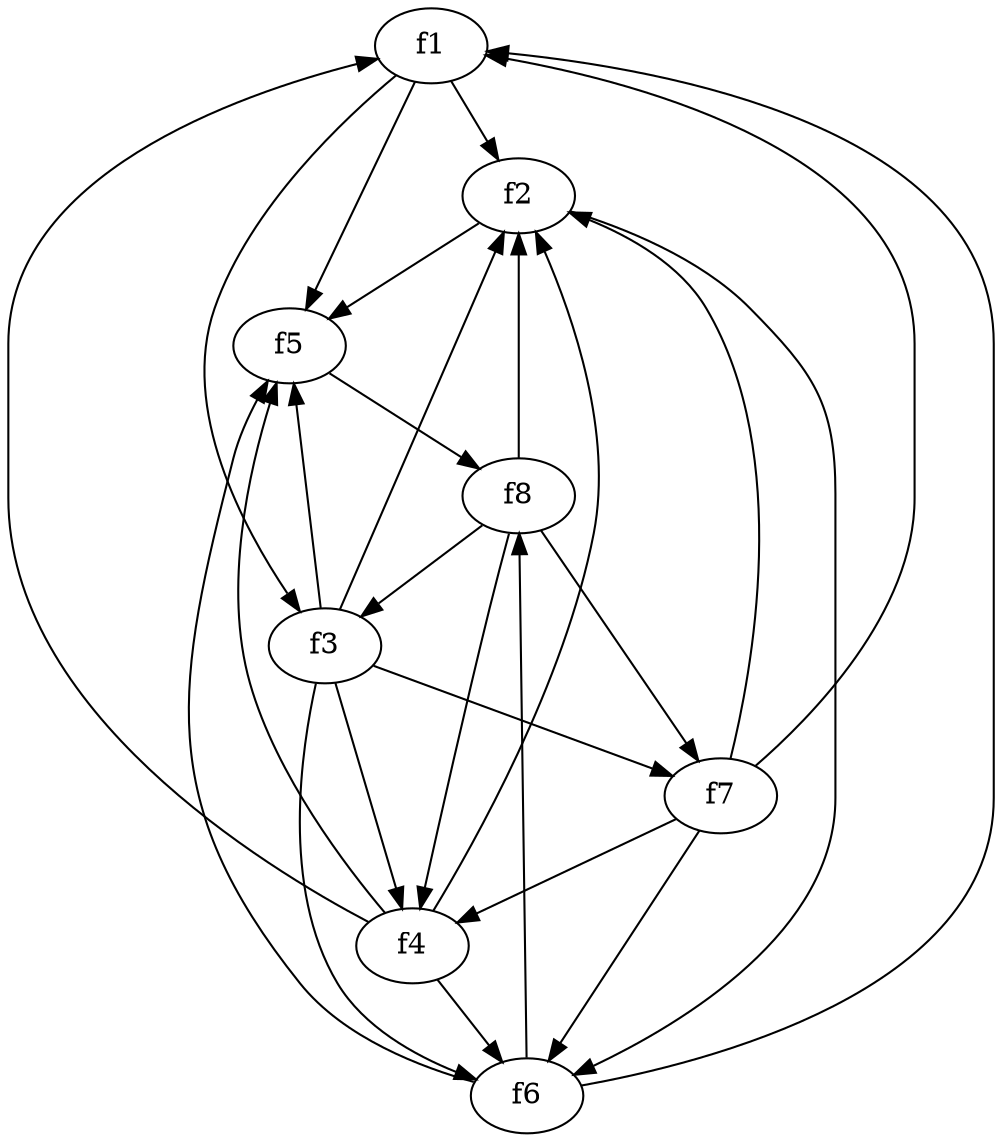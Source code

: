strict digraph  {
f1;
f2;
f3;
f4;
f5;
f6;
f7;
f8;
f1 -> f2  [weight=2];
f1 -> f3  [weight=2];
f1 -> f5  [weight=2];
f2 -> f6  [weight=2];
f2 -> f5  [weight=2];
f3 -> f2  [weight=2];
f3 -> f7  [weight=2];
f3 -> f4  [weight=2];
f3 -> f5  [weight=2];
f3 -> f6  [weight=2];
f4 -> f5  [weight=2];
f4 -> f1  [weight=2];
f4 -> f6  [weight=2];
f4 -> f2  [weight=2];
f5 -> f8  [weight=2];
f6 -> f1  [weight=2];
f6 -> f8  [weight=2];
f6 -> f5  [weight=2];
f7 -> f2  [weight=2];
f7 -> f4  [weight=2];
f7 -> f6  [weight=2];
f7 -> f1  [weight=2];
f8 -> f3  [weight=2];
f8 -> f2  [weight=2];
f8 -> f4  [weight=2];
f8 -> f7  [weight=2];
}
